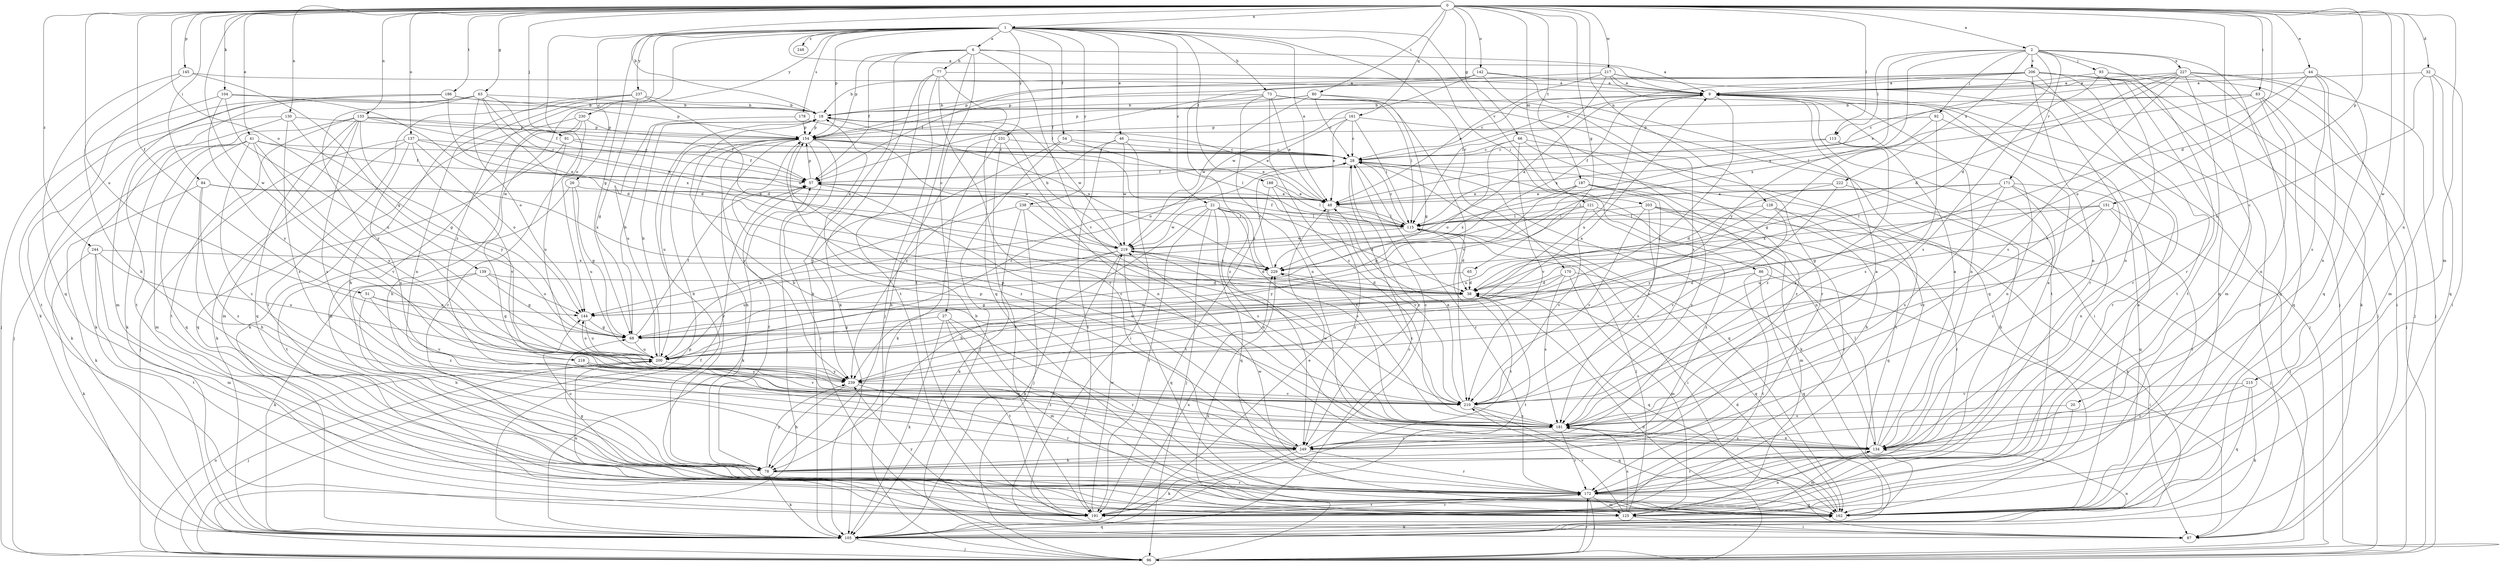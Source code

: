 strict digraph  {
0;
1;
2;
6;
9;
18;
20;
21;
26;
27;
28;
32;
38;
41;
44;
46;
48;
51;
54;
57;
63;
65;
66;
68;
73;
77;
78;
80;
83;
84;
86;
87;
91;
92;
93;
96;
104;
105;
113;
115;
121;
125;
128;
130;
133;
134;
137;
139;
142;
144;
145;
151;
154;
161;
162;
170;
171;
172;
178;
181;
186;
187;
188;
191;
200;
203;
206;
210;
215;
217;
218;
219;
222;
227;
229;
230;
231;
237;
238;
239;
244;
248;
249;
0 -> 1  [label=a];
0 -> 2  [label=a];
0 -> 18  [label=b];
0 -> 20  [label=c];
0 -> 32  [label=d];
0 -> 38  [label=d];
0 -> 41  [label=e];
0 -> 44  [label=e];
0 -> 51  [label=f];
0 -> 63  [label=g];
0 -> 65  [label=g];
0 -> 66  [label=g];
0 -> 80  [label=i];
0 -> 83  [label=i];
0 -> 84  [label=i];
0 -> 91  [label=j];
0 -> 104  [label=k];
0 -> 113  [label=l];
0 -> 121  [label=m];
0 -> 125  [label=m];
0 -> 128  [label=n];
0 -> 130  [label=n];
0 -> 133  [label=n];
0 -> 134  [label=n];
0 -> 137  [label=o];
0 -> 139  [label=o];
0 -> 142  [label=o];
0 -> 145  [label=p];
0 -> 151  [label=p];
0 -> 161  [label=q];
0 -> 186  [label=t];
0 -> 187  [label=t];
0 -> 200  [label=u];
0 -> 215  [label=w];
0 -> 217  [label=w];
0 -> 218  [label=w];
0 -> 244  [label=z];
1 -> 6  [label=a];
1 -> 9  [label=a];
1 -> 21  [label=c];
1 -> 26  [label=c];
1 -> 46  [label=e];
1 -> 48  [label=e];
1 -> 54  [label=f];
1 -> 68  [label=g];
1 -> 73  [label=h];
1 -> 86  [label=i];
1 -> 144  [label=o];
1 -> 154  [label=p];
1 -> 170  [label=r];
1 -> 178  [label=s];
1 -> 188  [label=t];
1 -> 203  [label=v];
1 -> 218  [label=w];
1 -> 230  [label=y];
1 -> 231  [label=y];
1 -> 237  [label=y];
1 -> 238  [label=y];
1 -> 248  [label=z];
1 -> 249  [label=z];
2 -> 38  [label=d];
2 -> 92  [label=j];
2 -> 93  [label=j];
2 -> 96  [label=j];
2 -> 113  [label=l];
2 -> 171  [label=r];
2 -> 172  [label=r];
2 -> 206  [label=v];
2 -> 222  [label=x];
2 -> 227  [label=x];
2 -> 229  [label=x];
2 -> 239  [label=y];
6 -> 9  [label=a];
6 -> 27  [label=c];
6 -> 57  [label=f];
6 -> 77  [label=h];
6 -> 105  [label=k];
6 -> 115  [label=l];
6 -> 154  [label=p];
6 -> 191  [label=t];
6 -> 210  [label=v];
9 -> 18  [label=b];
9 -> 28  [label=c];
9 -> 96  [label=j];
9 -> 134  [label=n];
9 -> 200  [label=u];
9 -> 229  [label=x];
9 -> 239  [label=y];
18 -> 154  [label=p];
18 -> 219  [label=w];
18 -> 229  [label=x];
20 -> 181  [label=s];
20 -> 191  [label=t];
21 -> 38  [label=d];
21 -> 78  [label=h];
21 -> 96  [label=j];
21 -> 115  [label=l];
21 -> 134  [label=n];
21 -> 162  [label=q];
21 -> 181  [label=s];
21 -> 191  [label=t];
21 -> 219  [label=w];
21 -> 229  [label=x];
26 -> 48  [label=e];
26 -> 68  [label=g];
26 -> 191  [label=t];
26 -> 200  [label=u];
27 -> 68  [label=g];
27 -> 105  [label=k];
27 -> 125  [label=m];
27 -> 172  [label=r];
27 -> 191  [label=t];
28 -> 57  [label=f];
28 -> 105  [label=k];
28 -> 134  [label=n];
28 -> 162  [label=q];
28 -> 172  [label=r];
28 -> 249  [label=z];
32 -> 9  [label=a];
32 -> 87  [label=i];
32 -> 125  [label=m];
32 -> 162  [label=q];
32 -> 200  [label=u];
38 -> 144  [label=o];
38 -> 162  [label=q];
38 -> 191  [label=t];
41 -> 28  [label=c];
41 -> 57  [label=f];
41 -> 105  [label=k];
41 -> 125  [label=m];
41 -> 162  [label=q];
41 -> 210  [label=v];
41 -> 239  [label=y];
41 -> 249  [label=z];
44 -> 9  [label=a];
44 -> 134  [label=n];
44 -> 144  [label=o];
44 -> 162  [label=q];
44 -> 181  [label=s];
44 -> 210  [label=v];
46 -> 28  [label=c];
46 -> 87  [label=i];
46 -> 191  [label=t];
46 -> 219  [label=w];
46 -> 239  [label=y];
48 -> 115  [label=l];
48 -> 210  [label=v];
48 -> 249  [label=z];
51 -> 68  [label=g];
51 -> 78  [label=h];
51 -> 144  [label=o];
51 -> 210  [label=v];
54 -> 28  [label=c];
54 -> 96  [label=j];
54 -> 115  [label=l];
54 -> 239  [label=y];
57 -> 48  [label=e];
57 -> 105  [label=k];
57 -> 154  [label=p];
57 -> 210  [label=v];
63 -> 18  [label=b];
63 -> 38  [label=d];
63 -> 57  [label=f];
63 -> 105  [label=k];
63 -> 144  [label=o];
63 -> 191  [label=t];
63 -> 219  [label=w];
63 -> 239  [label=y];
65 -> 38  [label=d];
65 -> 68  [label=g];
66 -> 28  [label=c];
66 -> 144  [label=o];
66 -> 191  [label=t];
66 -> 210  [label=v];
66 -> 249  [label=z];
68 -> 18  [label=b];
68 -> 57  [label=f];
68 -> 200  [label=u];
73 -> 18  [label=b];
73 -> 48  [label=e];
73 -> 87  [label=i];
73 -> 115  [label=l];
73 -> 134  [label=n];
73 -> 181  [label=s];
73 -> 210  [label=v];
73 -> 249  [label=z];
77 -> 9  [label=a];
77 -> 96  [label=j];
77 -> 105  [label=k];
77 -> 162  [label=q];
77 -> 172  [label=r];
77 -> 191  [label=t];
78 -> 9  [label=a];
78 -> 18  [label=b];
78 -> 57  [label=f];
78 -> 105  [label=k];
78 -> 144  [label=o];
78 -> 172  [label=r];
78 -> 239  [label=y];
80 -> 18  [label=b];
80 -> 28  [label=c];
80 -> 68  [label=g];
80 -> 154  [label=p];
80 -> 172  [label=r];
80 -> 219  [label=w];
83 -> 18  [label=b];
83 -> 28  [label=c];
83 -> 96  [label=j];
83 -> 115  [label=l];
83 -> 134  [label=n];
83 -> 162  [label=q];
84 -> 48  [label=e];
84 -> 78  [label=h];
84 -> 105  [label=k];
84 -> 229  [label=x];
84 -> 249  [label=z];
86 -> 38  [label=d];
86 -> 87  [label=i];
86 -> 162  [label=q];
86 -> 191  [label=t];
91 -> 28  [label=c];
91 -> 57  [label=f];
91 -> 162  [label=q];
91 -> 200  [label=u];
92 -> 68  [label=g];
92 -> 154  [label=p];
92 -> 172  [label=r];
92 -> 181  [label=s];
93 -> 9  [label=a];
93 -> 96  [label=j];
93 -> 105  [label=k];
93 -> 134  [label=n];
93 -> 181  [label=s];
96 -> 38  [label=d];
96 -> 154  [label=p];
96 -> 172  [label=r];
96 -> 200  [label=u];
96 -> 229  [label=x];
104 -> 18  [label=b];
104 -> 38  [label=d];
104 -> 191  [label=t];
104 -> 200  [label=u];
104 -> 239  [label=y];
105 -> 28  [label=c];
105 -> 57  [label=f];
105 -> 96  [label=j];
105 -> 134  [label=n];
105 -> 162  [label=q];
105 -> 229  [label=x];
113 -> 28  [label=c];
113 -> 57  [label=f];
113 -> 134  [label=n];
113 -> 181  [label=s];
115 -> 28  [label=c];
115 -> 38  [label=d];
115 -> 57  [label=f];
115 -> 87  [label=i];
115 -> 191  [label=t];
115 -> 219  [label=w];
121 -> 115  [label=l];
121 -> 172  [label=r];
121 -> 210  [label=v];
121 -> 239  [label=y];
121 -> 249  [label=z];
125 -> 87  [label=i];
125 -> 115  [label=l];
125 -> 181  [label=s];
125 -> 200  [label=u];
125 -> 210  [label=v];
128 -> 105  [label=k];
128 -> 115  [label=l];
128 -> 172  [label=r];
128 -> 200  [label=u];
128 -> 210  [label=v];
130 -> 68  [label=g];
130 -> 96  [label=j];
130 -> 105  [label=k];
130 -> 154  [label=p];
130 -> 181  [label=s];
133 -> 57  [label=f];
133 -> 105  [label=k];
133 -> 125  [label=m];
133 -> 154  [label=p];
133 -> 162  [label=q];
133 -> 181  [label=s];
133 -> 191  [label=t];
133 -> 219  [label=w];
133 -> 239  [label=y];
134 -> 9  [label=a];
134 -> 28  [label=c];
134 -> 115  [label=l];
134 -> 125  [label=m];
134 -> 172  [label=r];
134 -> 181  [label=s];
137 -> 28  [label=c];
137 -> 48  [label=e];
137 -> 96  [label=j];
137 -> 105  [label=k];
137 -> 144  [label=o];
137 -> 181  [label=s];
137 -> 210  [label=v];
139 -> 38  [label=d];
139 -> 68  [label=g];
139 -> 105  [label=k];
139 -> 144  [label=o];
139 -> 249  [label=z];
142 -> 9  [label=a];
142 -> 57  [label=f];
142 -> 154  [label=p];
142 -> 162  [label=q];
142 -> 181  [label=s];
142 -> 219  [label=w];
144 -> 68  [label=g];
144 -> 200  [label=u];
145 -> 9  [label=a];
145 -> 68  [label=g];
145 -> 78  [label=h];
145 -> 162  [label=q];
151 -> 87  [label=i];
151 -> 115  [label=l];
151 -> 172  [label=r];
151 -> 200  [label=u];
151 -> 210  [label=v];
151 -> 229  [label=x];
154 -> 28  [label=c];
154 -> 48  [label=e];
154 -> 78  [label=h];
154 -> 87  [label=i];
154 -> 96  [label=j];
154 -> 172  [label=r];
154 -> 200  [label=u];
154 -> 219  [label=w];
154 -> 239  [label=y];
154 -> 249  [label=z];
161 -> 28  [label=c];
161 -> 48  [label=e];
161 -> 115  [label=l];
161 -> 144  [label=o];
161 -> 154  [label=p];
161 -> 249  [label=z];
162 -> 9  [label=a];
162 -> 18  [label=b];
162 -> 38  [label=d];
162 -> 105  [label=k];
170 -> 38  [label=d];
170 -> 125  [label=m];
170 -> 162  [label=q];
170 -> 181  [label=s];
170 -> 200  [label=u];
171 -> 48  [label=e];
171 -> 68  [label=g];
171 -> 115  [label=l];
171 -> 134  [label=n];
171 -> 162  [label=q];
171 -> 181  [label=s];
171 -> 249  [label=z];
172 -> 68  [label=g];
172 -> 96  [label=j];
172 -> 125  [label=m];
172 -> 162  [label=q];
172 -> 191  [label=t];
172 -> 219  [label=w];
178 -> 48  [label=e];
178 -> 154  [label=p];
178 -> 200  [label=u];
181 -> 134  [label=n];
181 -> 154  [label=p];
181 -> 172  [label=r];
181 -> 219  [label=w];
181 -> 249  [label=z];
186 -> 18  [label=b];
186 -> 96  [label=j];
186 -> 125  [label=m];
186 -> 154  [label=p];
186 -> 229  [label=x];
187 -> 48  [label=e];
187 -> 68  [label=g];
187 -> 78  [label=h];
187 -> 181  [label=s];
187 -> 210  [label=v];
187 -> 229  [label=x];
188 -> 48  [label=e];
188 -> 115  [label=l];
188 -> 181  [label=s];
188 -> 191  [label=t];
191 -> 48  [label=e];
191 -> 134  [label=n];
191 -> 172  [label=r];
191 -> 219  [label=w];
191 -> 239  [label=y];
200 -> 18  [label=b];
200 -> 28  [label=c];
200 -> 96  [label=j];
200 -> 144  [label=o];
200 -> 239  [label=y];
203 -> 96  [label=j];
203 -> 115  [label=l];
203 -> 125  [label=m];
203 -> 162  [label=q];
203 -> 181  [label=s];
203 -> 210  [label=v];
206 -> 9  [label=a];
206 -> 18  [label=b];
206 -> 28  [label=c];
206 -> 96  [label=j];
206 -> 125  [label=m];
206 -> 134  [label=n];
206 -> 154  [label=p];
206 -> 162  [label=q];
206 -> 172  [label=r];
206 -> 191  [label=t];
210 -> 48  [label=e];
210 -> 162  [label=q];
210 -> 181  [label=s];
210 -> 229  [label=x];
215 -> 105  [label=k];
215 -> 162  [label=q];
215 -> 210  [label=v];
215 -> 249  [label=z];
217 -> 9  [label=a];
217 -> 48  [label=e];
217 -> 57  [label=f];
217 -> 87  [label=i];
217 -> 115  [label=l];
217 -> 172  [label=r];
217 -> 191  [label=t];
218 -> 181  [label=s];
218 -> 210  [label=v];
218 -> 239  [label=y];
218 -> 249  [label=z];
219 -> 9  [label=a];
219 -> 18  [label=b];
219 -> 38  [label=d];
219 -> 87  [label=i];
219 -> 105  [label=k];
219 -> 162  [label=q];
219 -> 200  [label=u];
219 -> 229  [label=x];
222 -> 38  [label=d];
222 -> 48  [label=e];
222 -> 78  [label=h];
222 -> 239  [label=y];
227 -> 9  [label=a];
227 -> 38  [label=d];
227 -> 48  [label=e];
227 -> 87  [label=i];
227 -> 96  [label=j];
227 -> 162  [label=q];
227 -> 181  [label=s];
227 -> 191  [label=t];
227 -> 229  [label=x];
229 -> 28  [label=c];
229 -> 38  [label=d];
230 -> 78  [label=h];
230 -> 105  [label=k];
230 -> 125  [label=m];
230 -> 154  [label=p];
230 -> 172  [label=r];
231 -> 28  [label=c];
231 -> 78  [label=h];
231 -> 105  [label=k];
231 -> 134  [label=n];
231 -> 191  [label=t];
237 -> 18  [label=b];
237 -> 38  [label=d];
237 -> 68  [label=g];
237 -> 78  [label=h];
237 -> 134  [label=n];
237 -> 191  [label=t];
238 -> 96  [label=j];
238 -> 105  [label=k];
238 -> 115  [label=l];
238 -> 181  [label=s];
238 -> 200  [label=u];
239 -> 9  [label=a];
239 -> 78  [label=h];
239 -> 172  [label=r];
239 -> 210  [label=v];
244 -> 105  [label=k];
244 -> 125  [label=m];
244 -> 191  [label=t];
244 -> 200  [label=u];
244 -> 229  [label=x];
249 -> 9  [label=a];
249 -> 18  [label=b];
249 -> 28  [label=c];
249 -> 78  [label=h];
249 -> 105  [label=k];
249 -> 154  [label=p];
249 -> 172  [label=r];
}
